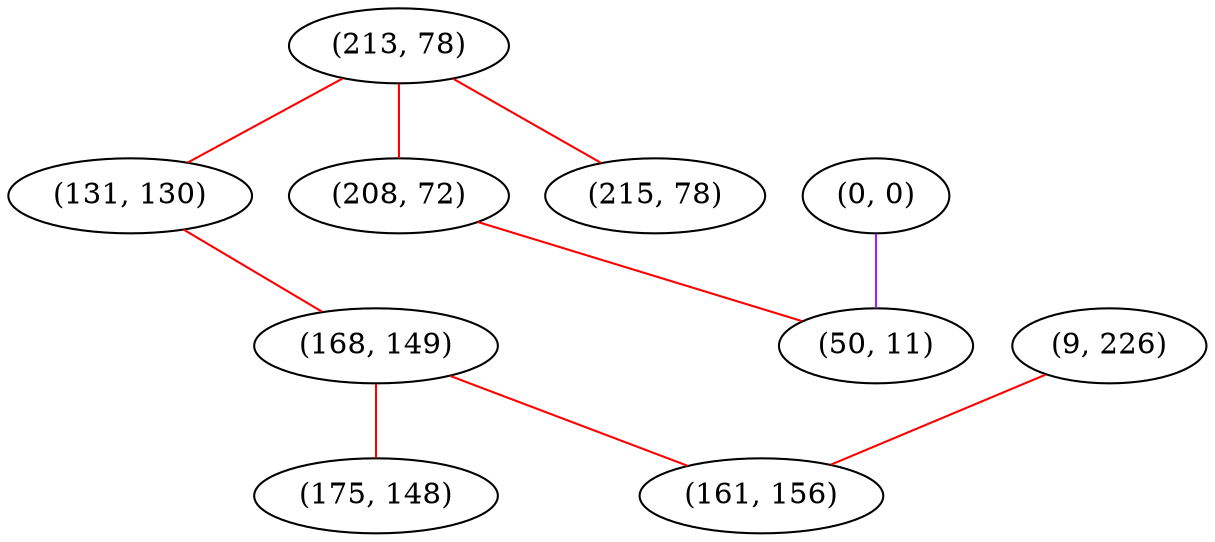 graph "" {
"(213, 78)";
"(131, 130)";
"(0, 0)";
"(9, 226)";
"(208, 72)";
"(168, 149)";
"(175, 148)";
"(215, 78)";
"(161, 156)";
"(50, 11)";
"(213, 78)" -- "(131, 130)"  [color=red, key=0, weight=1];
"(213, 78)" -- "(208, 72)"  [color=red, key=0, weight=1];
"(213, 78)" -- "(215, 78)"  [color=red, key=0, weight=1];
"(131, 130)" -- "(168, 149)"  [color=red, key=0, weight=1];
"(0, 0)" -- "(50, 11)"  [color=purple, key=0, weight=4];
"(9, 226)" -- "(161, 156)"  [color=red, key=0, weight=1];
"(208, 72)" -- "(50, 11)"  [color=red, key=0, weight=1];
"(168, 149)" -- "(175, 148)"  [color=red, key=0, weight=1];
"(168, 149)" -- "(161, 156)"  [color=red, key=0, weight=1];
}
